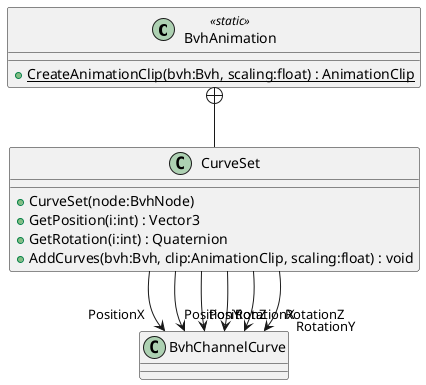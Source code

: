 @startuml
class BvhAnimation <<static>> {
    + {static} CreateAnimationClip(bvh:Bvh, scaling:float) : AnimationClip
}
class CurveSet {
    + CurveSet(node:BvhNode)
    + GetPosition(i:int) : Vector3
    + GetRotation(i:int) : Quaternion
    + AddCurves(bvh:Bvh, clip:AnimationClip, scaling:float) : void
}
BvhAnimation +-- CurveSet
CurveSet --> "PositionX" BvhChannelCurve
CurveSet --> "PositionY" BvhChannelCurve
CurveSet --> "PositionZ" BvhChannelCurve
CurveSet --> "RotationX" BvhChannelCurve
CurveSet --> "RotationY" BvhChannelCurve
CurveSet --> "RotationZ" BvhChannelCurve
@enduml

